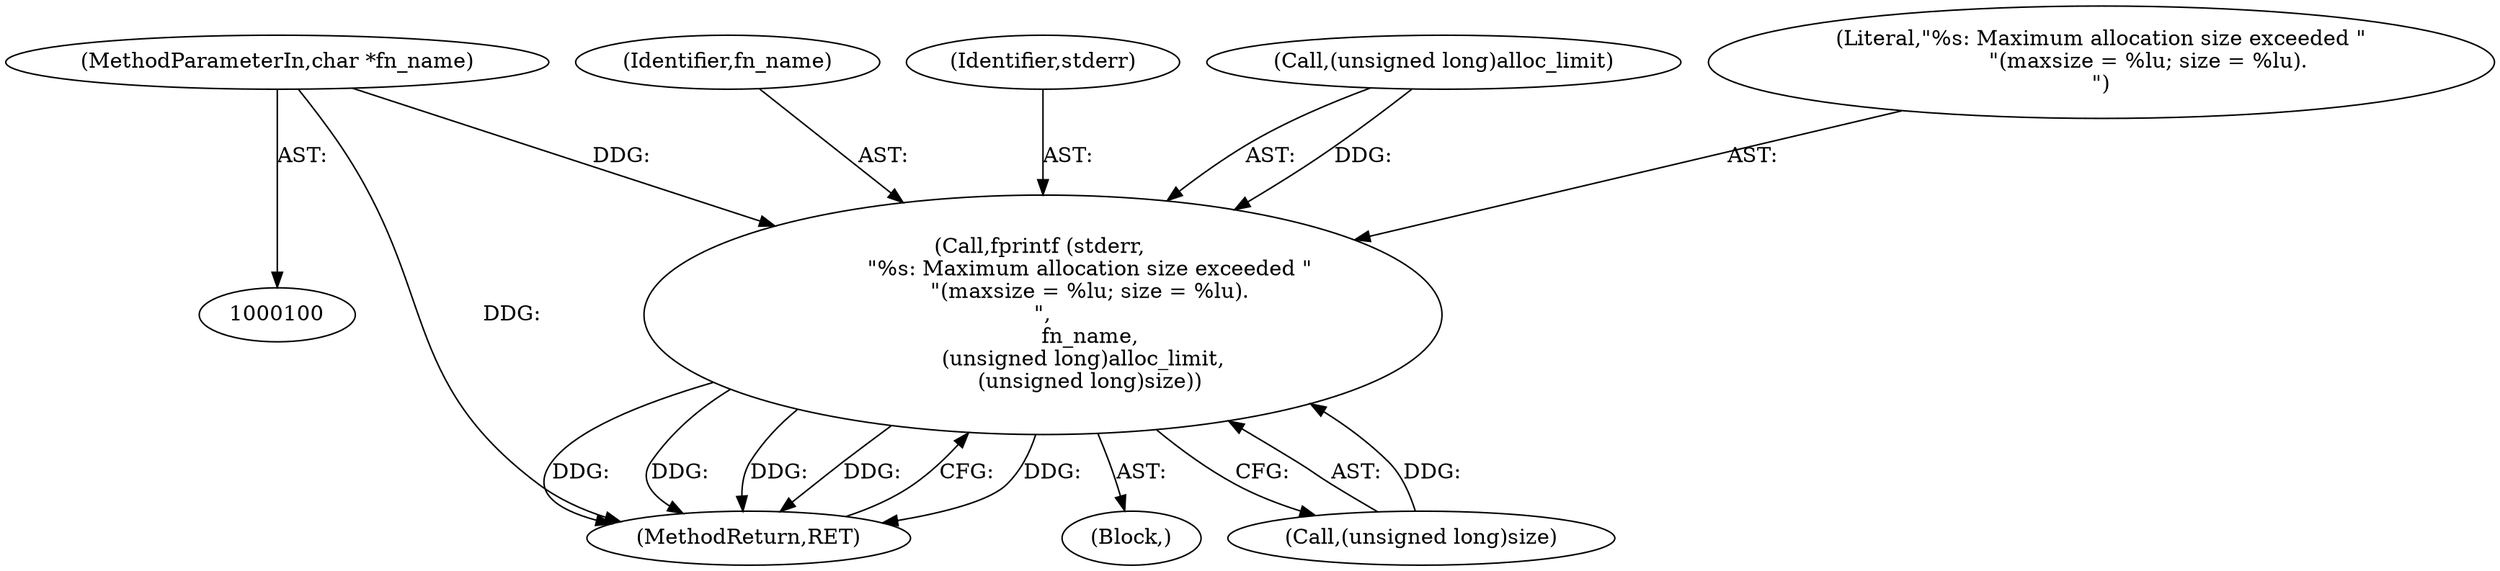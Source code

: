 digraph "1_tnef_c5044689e50039635e7700fe2472fd632ac77176_0@pointer" {
"1000101" [label="(MethodParameterIn,char *fn_name)"];
"1000104" [label="(Call,fprintf (stderr, \n              \"%s: Maximum allocation size exceeded \"\n              \"(maxsize = %lu; size = %lu).\n\",\n              fn_name,\n             (unsigned long)alloc_limit, \n              (unsigned long)size))"];
"1000107" [label="(Identifier,fn_name)"];
"1000114" [label="(MethodReturn,RET)"];
"1000101" [label="(MethodParameterIn,char *fn_name)"];
"1000104" [label="(Call,fprintf (stderr, \n              \"%s: Maximum allocation size exceeded \"\n              \"(maxsize = %lu; size = %lu).\n\",\n              fn_name,\n             (unsigned long)alloc_limit, \n              (unsigned long)size))"];
"1000105" [label="(Identifier,stderr)"];
"1000103" [label="(Block,)"];
"1000111" [label="(Call,(unsigned long)size)"];
"1000108" [label="(Call,(unsigned long)alloc_limit)"];
"1000106" [label="(Literal,\"%s: Maximum allocation size exceeded \"\n              \"(maxsize = %lu; size = %lu).\n\")"];
"1000101" -> "1000100"  [label="AST: "];
"1000101" -> "1000114"  [label="DDG: "];
"1000101" -> "1000104"  [label="DDG: "];
"1000104" -> "1000103"  [label="AST: "];
"1000104" -> "1000111"  [label="CFG: "];
"1000105" -> "1000104"  [label="AST: "];
"1000106" -> "1000104"  [label="AST: "];
"1000107" -> "1000104"  [label="AST: "];
"1000108" -> "1000104"  [label="AST: "];
"1000111" -> "1000104"  [label="AST: "];
"1000114" -> "1000104"  [label="CFG: "];
"1000104" -> "1000114"  [label="DDG: "];
"1000104" -> "1000114"  [label="DDG: "];
"1000104" -> "1000114"  [label="DDG: "];
"1000104" -> "1000114"  [label="DDG: "];
"1000104" -> "1000114"  [label="DDG: "];
"1000108" -> "1000104"  [label="DDG: "];
"1000111" -> "1000104"  [label="DDG: "];
}
